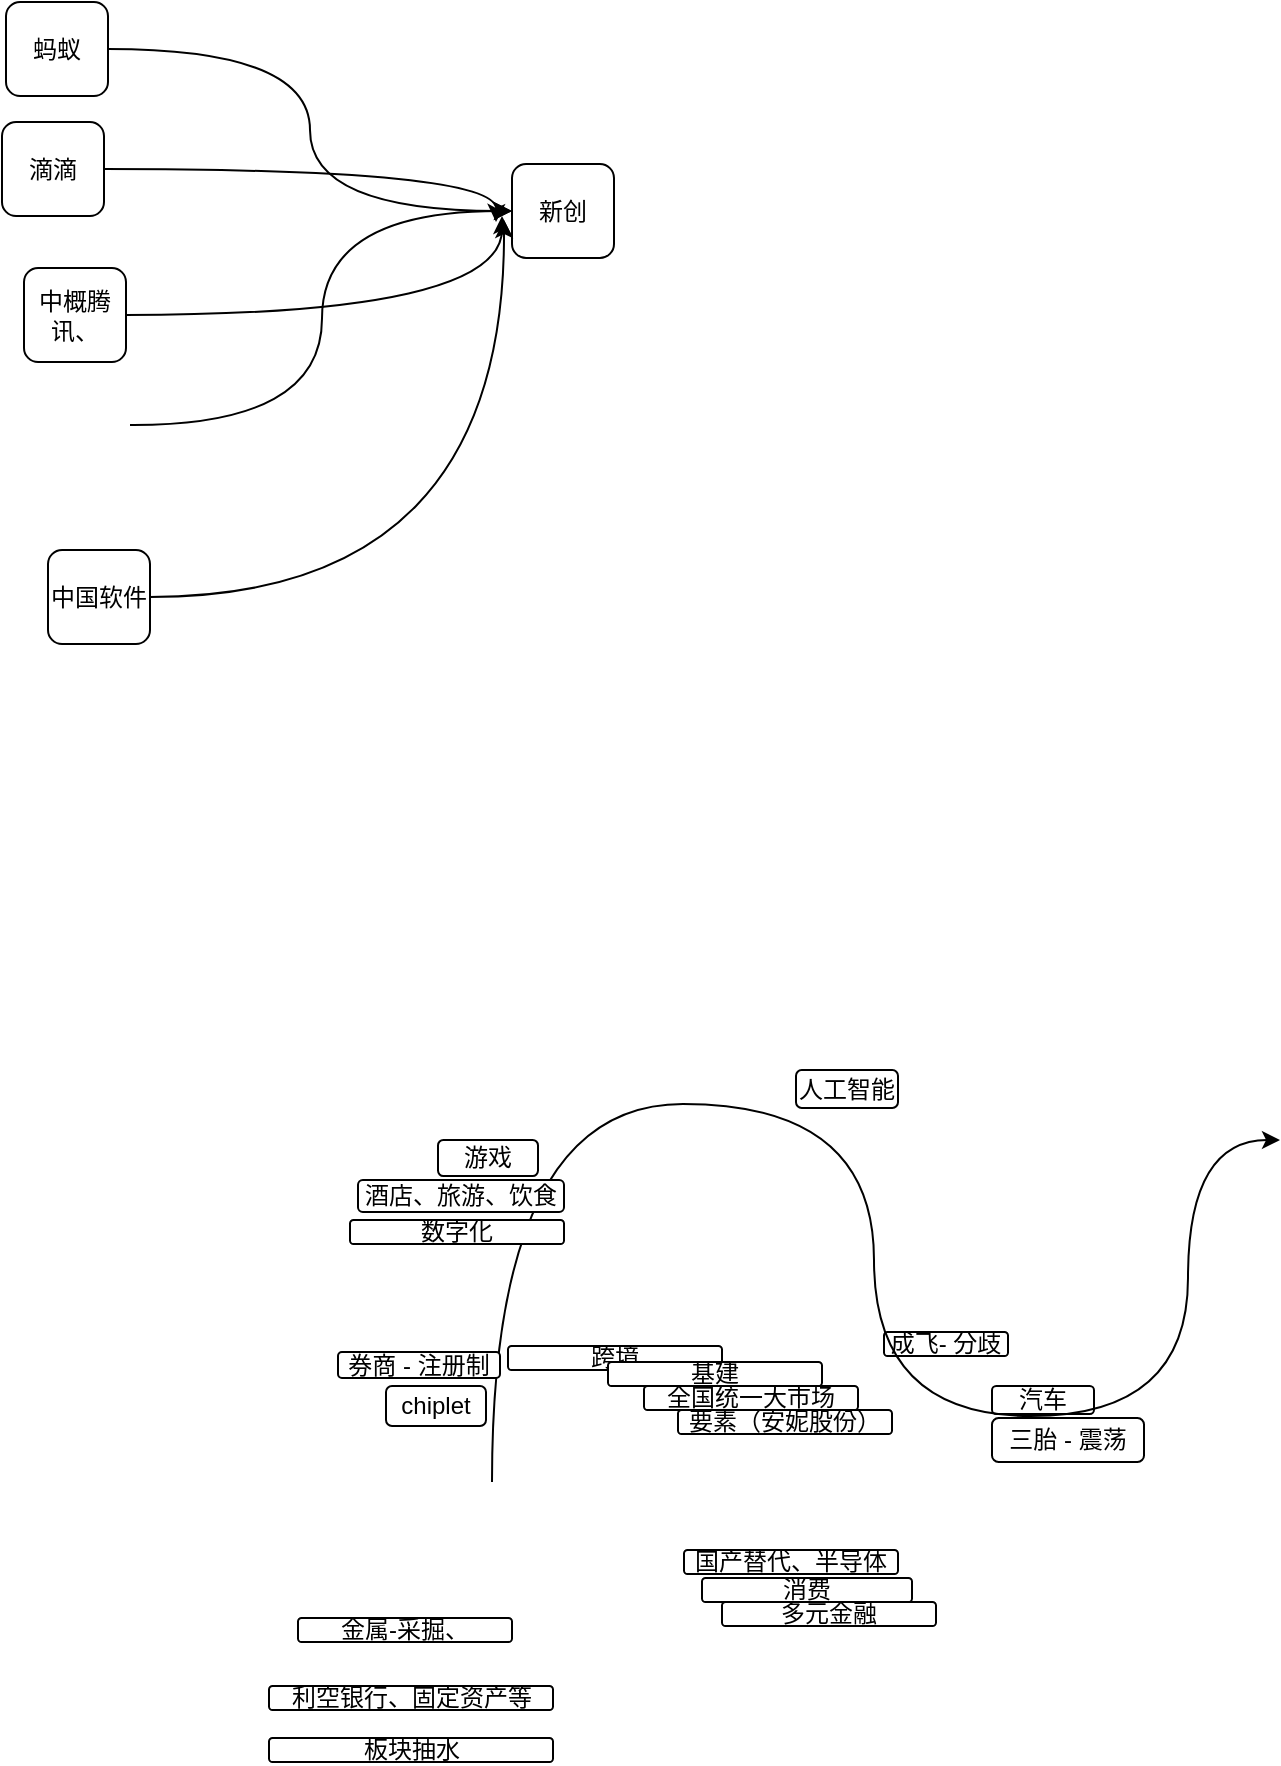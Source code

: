 <mxfile version="20.8.13" type="github">
  <diagram name="第 1 页" id="l9BL36nRIR9fdoTfFBKx">
    <mxGraphModel dx="683" dy="382" grid="0" gridSize="10" guides="1" tooltips="1" connect="1" arrows="1" fold="1" page="1" pageScale="1" pageWidth="827" pageHeight="1169" math="0" shadow="0">
      <root>
        <mxCell id="0" />
        <mxCell id="1" parent="0" />
        <mxCell id="2E46m4sVwvArjCxUqxpf-8" style="edgeStyle=orthogonalEdgeStyle;curved=1;rounded=0;orthogonalLoop=1;jettySize=auto;html=1;exitX=1;exitY=0.5;exitDx=0;exitDy=0;entryX=0;entryY=0.5;entryDx=0;entryDy=0;" parent="1" source="2E46m4sVwvArjCxUqxpf-1" target="2E46m4sVwvArjCxUqxpf-5" edge="1">
          <mxGeometry relative="1" as="geometry" />
        </mxCell>
        <mxCell id="2E46m4sVwvArjCxUqxpf-1" value="蚂蚁" style="rounded=1;whiteSpace=wrap;html=1;" parent="1" vertex="1">
          <mxGeometry x="163" y="273" width="51" height="47" as="geometry" />
        </mxCell>
        <mxCell id="2E46m4sVwvArjCxUqxpf-9" style="edgeStyle=orthogonalEdgeStyle;curved=1;rounded=0;orthogonalLoop=1;jettySize=auto;html=1;exitX=1;exitY=0.5;exitDx=0;exitDy=0;" parent="1" source="2E46m4sVwvArjCxUqxpf-2" edge="1">
          <mxGeometry relative="1" as="geometry">
            <mxPoint x="408" y="383" as="targetPoint" />
          </mxGeometry>
        </mxCell>
        <mxCell id="2E46m4sVwvArjCxUqxpf-2" value="滴滴" style="rounded=1;whiteSpace=wrap;html=1;" parent="1" vertex="1">
          <mxGeometry x="161" y="333" width="51" height="47" as="geometry" />
        </mxCell>
        <mxCell id="2E46m4sVwvArjCxUqxpf-10" style="edgeStyle=orthogonalEdgeStyle;curved=1;rounded=0;orthogonalLoop=1;jettySize=auto;html=1;exitX=1;exitY=0.5;exitDx=0;exitDy=0;" parent="1" source="2E46m4sVwvArjCxUqxpf-3" edge="1">
          <mxGeometry relative="1" as="geometry">
            <mxPoint x="411" y="380" as="targetPoint" />
          </mxGeometry>
        </mxCell>
        <mxCell id="2E46m4sVwvArjCxUqxpf-3" value="中概腾讯、" style="rounded=1;whiteSpace=wrap;html=1;" parent="1" vertex="1">
          <mxGeometry x="172" y="406" width="51" height="47" as="geometry" />
        </mxCell>
        <mxCell id="2E46m4sVwvArjCxUqxpf-11" style="edgeStyle=orthogonalEdgeStyle;curved=1;rounded=0;orthogonalLoop=1;jettySize=auto;html=1;exitX=1;exitY=0.5;exitDx=0;exitDy=0;entryX=0;entryY=0.5;entryDx=0;entryDy=0;" parent="1" target="2E46m4sVwvArjCxUqxpf-5" edge="1">
          <mxGeometry relative="1" as="geometry">
            <mxPoint x="225" y="484.5" as="sourcePoint" />
          </mxGeometry>
        </mxCell>
        <mxCell id="2E46m4sVwvArjCxUqxpf-5" value="新创" style="rounded=1;whiteSpace=wrap;html=1;" parent="1" vertex="1">
          <mxGeometry x="416" y="354" width="51" height="47" as="geometry" />
        </mxCell>
        <mxCell id="2E46m4sVwvArjCxUqxpf-12" style="edgeStyle=orthogonalEdgeStyle;curved=1;rounded=0;orthogonalLoop=1;jettySize=auto;html=1;exitX=1;exitY=0.5;exitDx=0;exitDy=0;" parent="1" source="2E46m4sVwvArjCxUqxpf-6" edge="1">
          <mxGeometry relative="1" as="geometry">
            <mxPoint x="412" y="382" as="targetPoint" />
          </mxGeometry>
        </mxCell>
        <mxCell id="2E46m4sVwvArjCxUqxpf-6" value="中国软件" style="rounded=1;whiteSpace=wrap;html=1;" parent="1" vertex="1">
          <mxGeometry x="184" y="547" width="51" height="47" as="geometry" />
        </mxCell>
        <mxCell id="eTiPSNOPlnwjZyrrS0Vz-1" value="人工智能" style="rounded=1;whiteSpace=wrap;html=1;" vertex="1" parent="1">
          <mxGeometry x="558" y="807" width="51" height="19" as="geometry" />
        </mxCell>
        <mxCell id="eTiPSNOPlnwjZyrrS0Vz-2" value="成飞- 分歧" style="rounded=1;whiteSpace=wrap;html=1;" vertex="1" parent="1">
          <mxGeometry x="602" y="938" width="62" height="12" as="geometry" />
        </mxCell>
        <mxCell id="eTiPSNOPlnwjZyrrS0Vz-3" value="三胎 - 震荡" style="rounded=1;whiteSpace=wrap;html=1;" vertex="1" parent="1">
          <mxGeometry x="656" y="981" width="76" height="22" as="geometry" />
        </mxCell>
        <mxCell id="eTiPSNOPlnwjZyrrS0Vz-4" value="汽车" style="rounded=1;whiteSpace=wrap;html=1;" vertex="1" parent="1">
          <mxGeometry x="656" y="965" width="51" height="14" as="geometry" />
        </mxCell>
        <mxCell id="eTiPSNOPlnwjZyrrS0Vz-9" style="edgeStyle=orthogonalEdgeStyle;curved=1;rounded=0;orthogonalLoop=1;jettySize=auto;html=1;exitX=1;exitY=0.5;exitDx=0;exitDy=0;" edge="1" parent="1">
          <mxGeometry relative="1" as="geometry">
            <mxPoint x="406" y="1013" as="sourcePoint" />
            <mxPoint x="800" y="842" as="targetPoint" />
            <Array as="points">
              <mxPoint x="406" y="824" />
              <mxPoint x="597" y="824" />
              <mxPoint x="597" y="980" />
              <mxPoint x="754" y="980" />
            </Array>
          </mxGeometry>
        </mxCell>
        <mxCell id="eTiPSNOPlnwjZyrrS0Vz-11" value="券商 - 注册制" style="rounded=1;whiteSpace=wrap;html=1;" vertex="1" parent="1">
          <mxGeometry x="329" y="948" width="81" height="13" as="geometry" />
        </mxCell>
        <mxCell id="eTiPSNOPlnwjZyrrS0Vz-12" value="金属-采掘、" style="rounded=1;whiteSpace=wrap;html=1;" vertex="1" parent="1">
          <mxGeometry x="309" y="1081" width="107" height="12" as="geometry" />
        </mxCell>
        <mxCell id="eTiPSNOPlnwjZyrrS0Vz-13" value="chiplet" style="rounded=1;whiteSpace=wrap;html=1;" vertex="1" parent="1">
          <mxGeometry x="353" y="965" width="50" height="20" as="geometry" />
        </mxCell>
        <mxCell id="eTiPSNOPlnwjZyrrS0Vz-14" value="游戏" style="rounded=1;whiteSpace=wrap;html=1;" vertex="1" parent="1">
          <mxGeometry x="379" y="842" width="50" height="18" as="geometry" />
        </mxCell>
        <mxCell id="eTiPSNOPlnwjZyrrS0Vz-15" value="酒店、旅游、饮食" style="rounded=1;whiteSpace=wrap;html=1;" vertex="1" parent="1">
          <mxGeometry x="339" y="862" width="103" height="16" as="geometry" />
        </mxCell>
        <mxCell id="eTiPSNOPlnwjZyrrS0Vz-16" value="要素（安妮股份）" style="rounded=1;whiteSpace=wrap;html=1;" vertex="1" parent="1">
          <mxGeometry x="499" y="977" width="107" height="12" as="geometry" />
        </mxCell>
        <mxCell id="eTiPSNOPlnwjZyrrS0Vz-17" value="全国统一大市场" style="rounded=1;whiteSpace=wrap;html=1;" vertex="1" parent="1">
          <mxGeometry x="482" y="965" width="107" height="12" as="geometry" />
        </mxCell>
        <mxCell id="eTiPSNOPlnwjZyrrS0Vz-18" value="多元金融" style="rounded=1;whiteSpace=wrap;html=1;" vertex="1" parent="1">
          <mxGeometry x="521" y="1073" width="107" height="12" as="geometry" />
        </mxCell>
        <mxCell id="eTiPSNOPlnwjZyrrS0Vz-20" value="跨境" style="rounded=1;whiteSpace=wrap;html=1;" vertex="1" parent="1">
          <mxGeometry x="414" y="945" width="107" height="12" as="geometry" />
        </mxCell>
        <mxCell id="eTiPSNOPlnwjZyrrS0Vz-21" value="国产替代、半导体" style="rounded=1;whiteSpace=wrap;html=1;" vertex="1" parent="1">
          <mxGeometry x="502" y="1047" width="107" height="12" as="geometry" />
        </mxCell>
        <mxCell id="eTiPSNOPlnwjZyrrS0Vz-22" value="数字化" style="rounded=1;whiteSpace=wrap;html=1;" vertex="1" parent="1">
          <mxGeometry x="335" y="882" width="107" height="12" as="geometry" />
        </mxCell>
        <mxCell id="eTiPSNOPlnwjZyrrS0Vz-23" value="基建" style="rounded=1;whiteSpace=wrap;html=1;" vertex="1" parent="1">
          <mxGeometry x="464" y="953" width="107" height="12" as="geometry" />
        </mxCell>
        <mxCell id="eTiPSNOPlnwjZyrrS0Vz-24" value="消费" style="rounded=1;whiteSpace=wrap;html=1;" vertex="1" parent="1">
          <mxGeometry x="511" y="1061" width="105" height="12" as="geometry" />
        </mxCell>
        <mxCell id="eTiPSNOPlnwjZyrrS0Vz-25" value="利空银行、固定资产等" style="rounded=1;whiteSpace=wrap;html=1;" vertex="1" parent="1">
          <mxGeometry x="294.5" y="1115" width="142" height="12" as="geometry" />
        </mxCell>
        <mxCell id="eTiPSNOPlnwjZyrrS0Vz-26" value="板块抽水" style="rounded=1;whiteSpace=wrap;html=1;" vertex="1" parent="1">
          <mxGeometry x="294.5" y="1141" width="142" height="12" as="geometry" />
        </mxCell>
      </root>
    </mxGraphModel>
  </diagram>
</mxfile>
